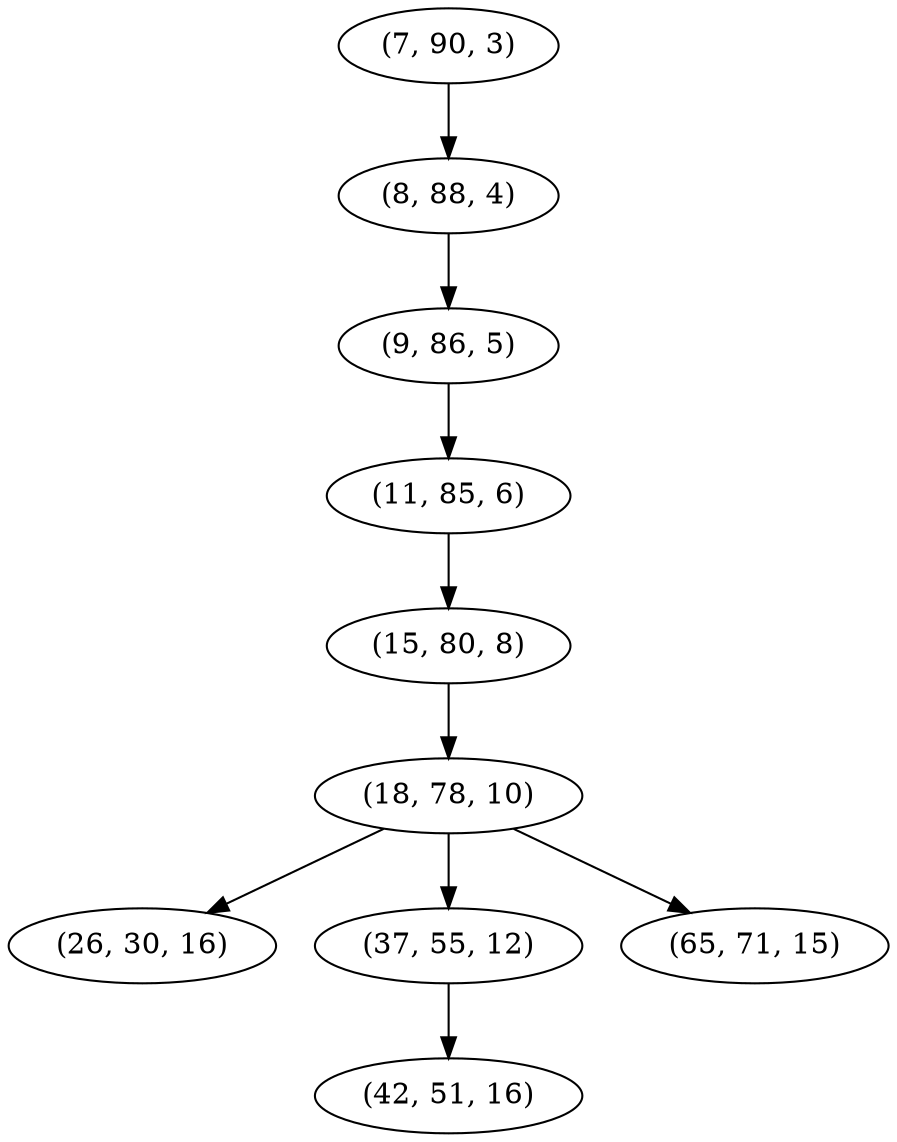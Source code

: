 digraph tree {
    "(7, 90, 3)";
    "(8, 88, 4)";
    "(9, 86, 5)";
    "(11, 85, 6)";
    "(15, 80, 8)";
    "(18, 78, 10)";
    "(26, 30, 16)";
    "(37, 55, 12)";
    "(42, 51, 16)";
    "(65, 71, 15)";
    "(7, 90, 3)" -> "(8, 88, 4)";
    "(8, 88, 4)" -> "(9, 86, 5)";
    "(9, 86, 5)" -> "(11, 85, 6)";
    "(11, 85, 6)" -> "(15, 80, 8)";
    "(15, 80, 8)" -> "(18, 78, 10)";
    "(18, 78, 10)" -> "(26, 30, 16)";
    "(18, 78, 10)" -> "(37, 55, 12)";
    "(18, 78, 10)" -> "(65, 71, 15)";
    "(37, 55, 12)" -> "(42, 51, 16)";
}
